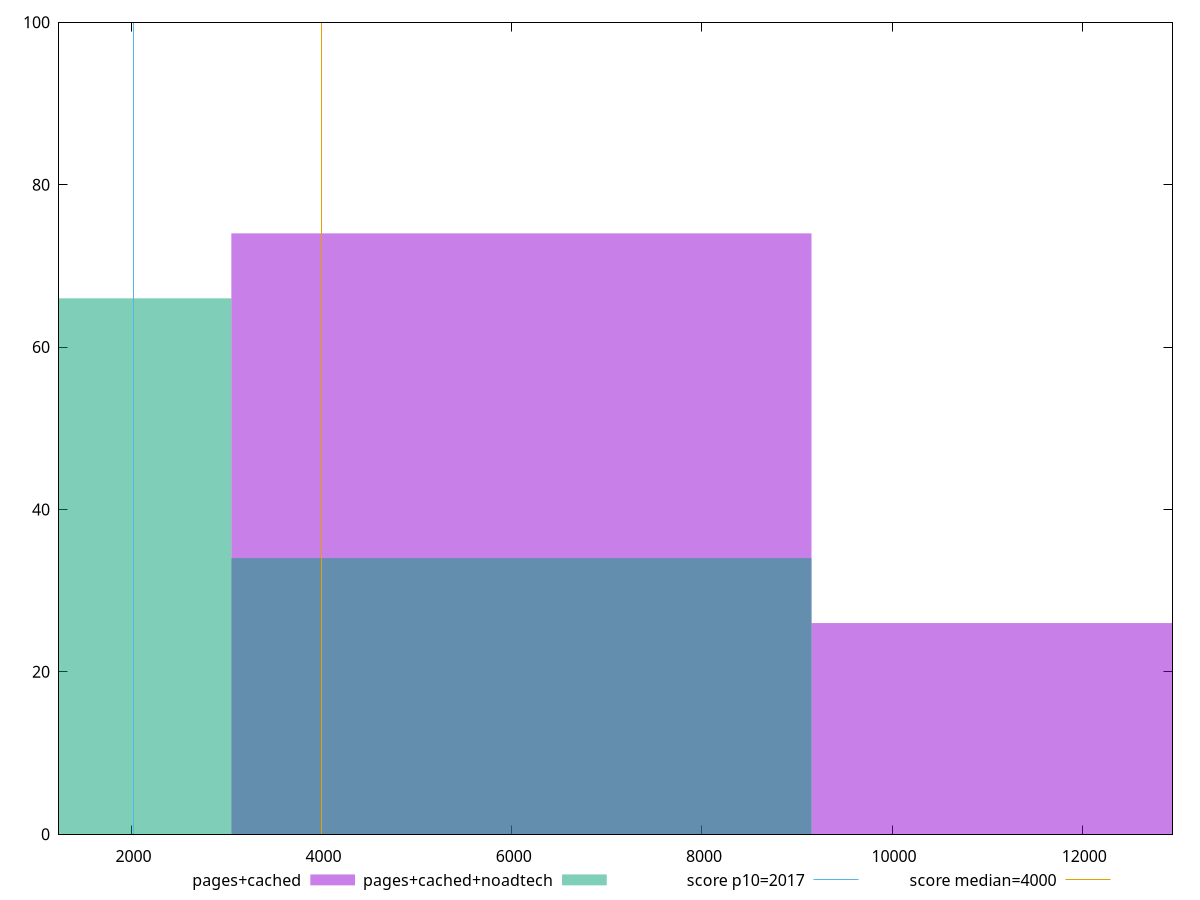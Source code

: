 reset

$pagesCached <<EOF
6101.999063231835 74
12203.99812646367 26
EOF

$pagesCachedNoadtech <<EOF
0 66
6101.999063231835 34
EOF

set key outside below
set boxwidth 6101.999063231835
set xrange [1238.2920000000001:12949.835999999992]
set yrange [0:100]
set trange [0:100]
set style fill transparent solid 0.5 noborder

set parametric
set terminal svg size 640, 500 enhanced background rgb 'white'
set output "report_00013_2021-02-09T12-04-24.940Z/mainthread-work-breakdown/comparison/histogram/1_vs_2.svg"

plot $pagesCached title "pages+cached" with boxes, \
     $pagesCachedNoadtech title "pages+cached+noadtech" with boxes, \
     2017,t title "score p10=2017", \
     4000,t title "score median=4000"

reset
